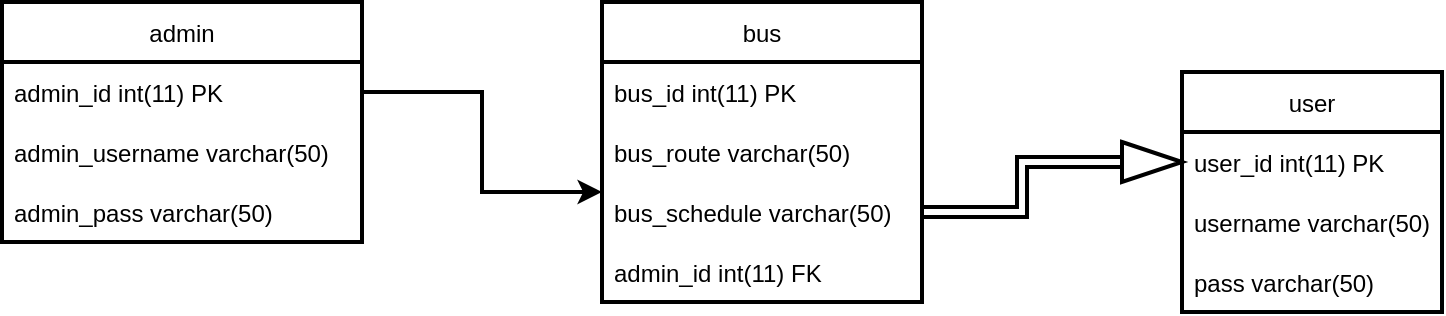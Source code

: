 <mxfile version="16.6.5" type="github">
  <diagram name="Page-1" id="b520641d-4fe3-3701-9064-5fc419738815">
    <mxGraphModel dx="1038" dy="572" grid="1" gridSize="10" guides="1" tooltips="1" connect="1" arrows="1" fold="1" page="1" pageScale="1" pageWidth="1100" pageHeight="850" background="none" math="0" shadow="0">
      <root>
        <mxCell id="0" />
        <mxCell id="1" parent="0" />
        <mxCell id="KpMe03GcUAXn5aHdtqQy-1" value="bus" style="swimlane;fontStyle=0;childLayout=stackLayout;horizontal=1;startSize=30;horizontalStack=0;resizeParent=1;resizeParentMax=0;resizeLast=0;collapsible=1;marginBottom=0;strokeWidth=2;" vertex="1" parent="1">
          <mxGeometry x="510" y="185" width="160" height="150" as="geometry" />
        </mxCell>
        <mxCell id="KpMe03GcUAXn5aHdtqQy-2" value="bus_id int(11) PK" style="text;strokeColor=none;fillColor=none;align=left;verticalAlign=middle;spacingLeft=4;spacingRight=4;overflow=hidden;points=[[0,0.5],[1,0.5]];portConstraint=eastwest;rotatable=0;strokeWidth=2;" vertex="1" parent="KpMe03GcUAXn5aHdtqQy-1">
          <mxGeometry y="30" width="160" height="30" as="geometry" />
        </mxCell>
        <mxCell id="KpMe03GcUAXn5aHdtqQy-3" value="bus_route varchar(50)" style="text;strokeColor=none;fillColor=none;align=left;verticalAlign=middle;spacingLeft=4;spacingRight=4;overflow=hidden;points=[[0,0.5],[1,0.5]];portConstraint=eastwest;rotatable=0;strokeWidth=2;" vertex="1" parent="KpMe03GcUAXn5aHdtqQy-1">
          <mxGeometry y="60" width="160" height="30" as="geometry" />
        </mxCell>
        <mxCell id="KpMe03GcUAXn5aHdtqQy-4" value="bus_schedule varchar(50)" style="text;strokeColor=none;fillColor=none;align=left;verticalAlign=middle;spacingLeft=4;spacingRight=4;overflow=hidden;points=[[0,0.5],[1,0.5]];portConstraint=eastwest;rotatable=0;strokeWidth=2;" vertex="1" parent="KpMe03GcUAXn5aHdtqQy-1">
          <mxGeometry y="90" width="160" height="30" as="geometry" />
        </mxCell>
        <mxCell id="KpMe03GcUAXn5aHdtqQy-10" value="admin_id int(11) FK" style="text;strokeColor=none;fillColor=none;align=left;verticalAlign=middle;spacingLeft=4;spacingRight=4;overflow=hidden;points=[[0,0.5],[1,0.5]];portConstraint=eastwest;rotatable=0;strokeWidth=2;" vertex="1" parent="KpMe03GcUAXn5aHdtqQy-1">
          <mxGeometry y="120" width="160" height="30" as="geometry" />
        </mxCell>
        <mxCell id="KpMe03GcUAXn5aHdtqQy-6" value="admin" style="swimlane;fontStyle=0;childLayout=stackLayout;horizontal=1;startSize=30;horizontalStack=0;resizeParent=1;resizeParentMax=0;resizeLast=0;collapsible=1;marginBottom=0;strokeWidth=2;" vertex="1" parent="1">
          <mxGeometry x="210" y="185" width="180" height="120" as="geometry" />
        </mxCell>
        <mxCell id="KpMe03GcUAXn5aHdtqQy-7" value="admin_id int(11) PK" style="text;strokeColor=none;fillColor=none;align=left;verticalAlign=middle;spacingLeft=4;spacingRight=4;overflow=hidden;points=[[0,0.5],[1,0.5]];portConstraint=eastwest;rotatable=0;strokeWidth=2;" vertex="1" parent="KpMe03GcUAXn5aHdtqQy-6">
          <mxGeometry y="30" width="180" height="30" as="geometry" />
        </mxCell>
        <mxCell id="KpMe03GcUAXn5aHdtqQy-8" value="admin_username varchar(50)" style="text;strokeColor=none;fillColor=none;align=left;verticalAlign=middle;spacingLeft=4;spacingRight=4;overflow=hidden;points=[[0,0.5],[1,0.5]];portConstraint=eastwest;rotatable=0;strokeWidth=2;" vertex="1" parent="KpMe03GcUAXn5aHdtqQy-6">
          <mxGeometry y="60" width="180" height="30" as="geometry" />
        </mxCell>
        <mxCell id="KpMe03GcUAXn5aHdtqQy-9" value="admin_pass varchar(50)" style="text;strokeColor=none;fillColor=none;align=left;verticalAlign=middle;spacingLeft=4;spacingRight=4;overflow=hidden;points=[[0,0.5],[1,0.5]];portConstraint=eastwest;rotatable=0;strokeWidth=2;" vertex="1" parent="KpMe03GcUAXn5aHdtqQy-6">
          <mxGeometry y="90" width="180" height="30" as="geometry" />
        </mxCell>
        <mxCell id="KpMe03GcUAXn5aHdtqQy-11" value="user" style="swimlane;fontStyle=0;childLayout=stackLayout;horizontal=1;startSize=30;horizontalStack=0;resizeParent=1;resizeParentMax=0;resizeLast=0;collapsible=1;marginBottom=0;strokeWidth=2;" vertex="1" parent="1">
          <mxGeometry x="800" y="220" width="130" height="120" as="geometry" />
        </mxCell>
        <mxCell id="KpMe03GcUAXn5aHdtqQy-12" value="user_id int(11) PK" style="text;strokeColor=none;fillColor=none;align=left;verticalAlign=middle;spacingLeft=4;spacingRight=4;overflow=hidden;points=[[0,0.5],[1,0.5]];portConstraint=eastwest;rotatable=0;strokeWidth=2;" vertex="1" parent="KpMe03GcUAXn5aHdtqQy-11">
          <mxGeometry y="30" width="130" height="30" as="geometry" />
        </mxCell>
        <mxCell id="KpMe03GcUAXn5aHdtqQy-13" value="username varchar(50)" style="text;strokeColor=none;fillColor=none;align=left;verticalAlign=middle;spacingLeft=4;spacingRight=4;overflow=hidden;points=[[0,0.5],[1,0.5]];portConstraint=eastwest;rotatable=0;strokeWidth=2;" vertex="1" parent="KpMe03GcUAXn5aHdtqQy-11">
          <mxGeometry y="60" width="130" height="30" as="geometry" />
        </mxCell>
        <mxCell id="KpMe03GcUAXn5aHdtqQy-14" value="pass varchar(50)" style="text;strokeColor=none;fillColor=none;align=left;verticalAlign=middle;spacingLeft=4;spacingRight=4;overflow=hidden;points=[[0,0.5],[1,0.5]];portConstraint=eastwest;rotatable=0;strokeWidth=2;" vertex="1" parent="KpMe03GcUAXn5aHdtqQy-11">
          <mxGeometry y="90" width="130" height="30" as="geometry" />
        </mxCell>
        <mxCell id="KpMe03GcUAXn5aHdtqQy-16" style="edgeStyle=orthogonalEdgeStyle;rounded=0;orthogonalLoop=1;jettySize=auto;html=1;exitX=1;exitY=0.5;exitDx=0;exitDy=0;strokeWidth=2;" edge="1" parent="1" source="KpMe03GcUAXn5aHdtqQy-7" target="KpMe03GcUAXn5aHdtqQy-4">
          <mxGeometry relative="1" as="geometry">
            <Array as="points">
              <mxPoint x="450" y="230" />
              <mxPoint x="450" y="280" />
            </Array>
          </mxGeometry>
        </mxCell>
        <mxCell id="KpMe03GcUAXn5aHdtqQy-18" style="edgeStyle=orthogonalEdgeStyle;rounded=0;orthogonalLoop=1;jettySize=auto;html=1;exitX=0;exitY=0.5;exitDx=0;exitDy=0;entryX=1;entryY=0.5;entryDx=0;entryDy=0;shape=link;strokeWidth=2;startArrow=none;" edge="1" parent="1" source="KpMe03GcUAXn5aHdtqQy-21" target="KpMe03GcUAXn5aHdtqQy-4">
          <mxGeometry relative="1" as="geometry" />
        </mxCell>
        <mxCell id="KpMe03GcUAXn5aHdtqQy-21" value="" style="triangle;whiteSpace=wrap;html=1;strokeWidth=2;" vertex="1" parent="1">
          <mxGeometry x="770" y="255" width="30" height="20" as="geometry" />
        </mxCell>
        <mxCell id="KpMe03GcUAXn5aHdtqQy-22" value="" style="edgeStyle=orthogonalEdgeStyle;rounded=0;orthogonalLoop=1;jettySize=auto;html=1;exitX=0;exitY=0.5;exitDx=0;exitDy=0;entryX=1;entryY=0.5;entryDx=0;entryDy=0;shape=link;strokeWidth=2;endArrow=none;" edge="1" parent="1" source="KpMe03GcUAXn5aHdtqQy-12" target="KpMe03GcUAXn5aHdtqQy-21">
          <mxGeometry relative="1" as="geometry">
            <mxPoint x="800" y="265" as="sourcePoint" />
            <mxPoint x="670" y="290" as="targetPoint" />
          </mxGeometry>
        </mxCell>
      </root>
    </mxGraphModel>
  </diagram>
</mxfile>
